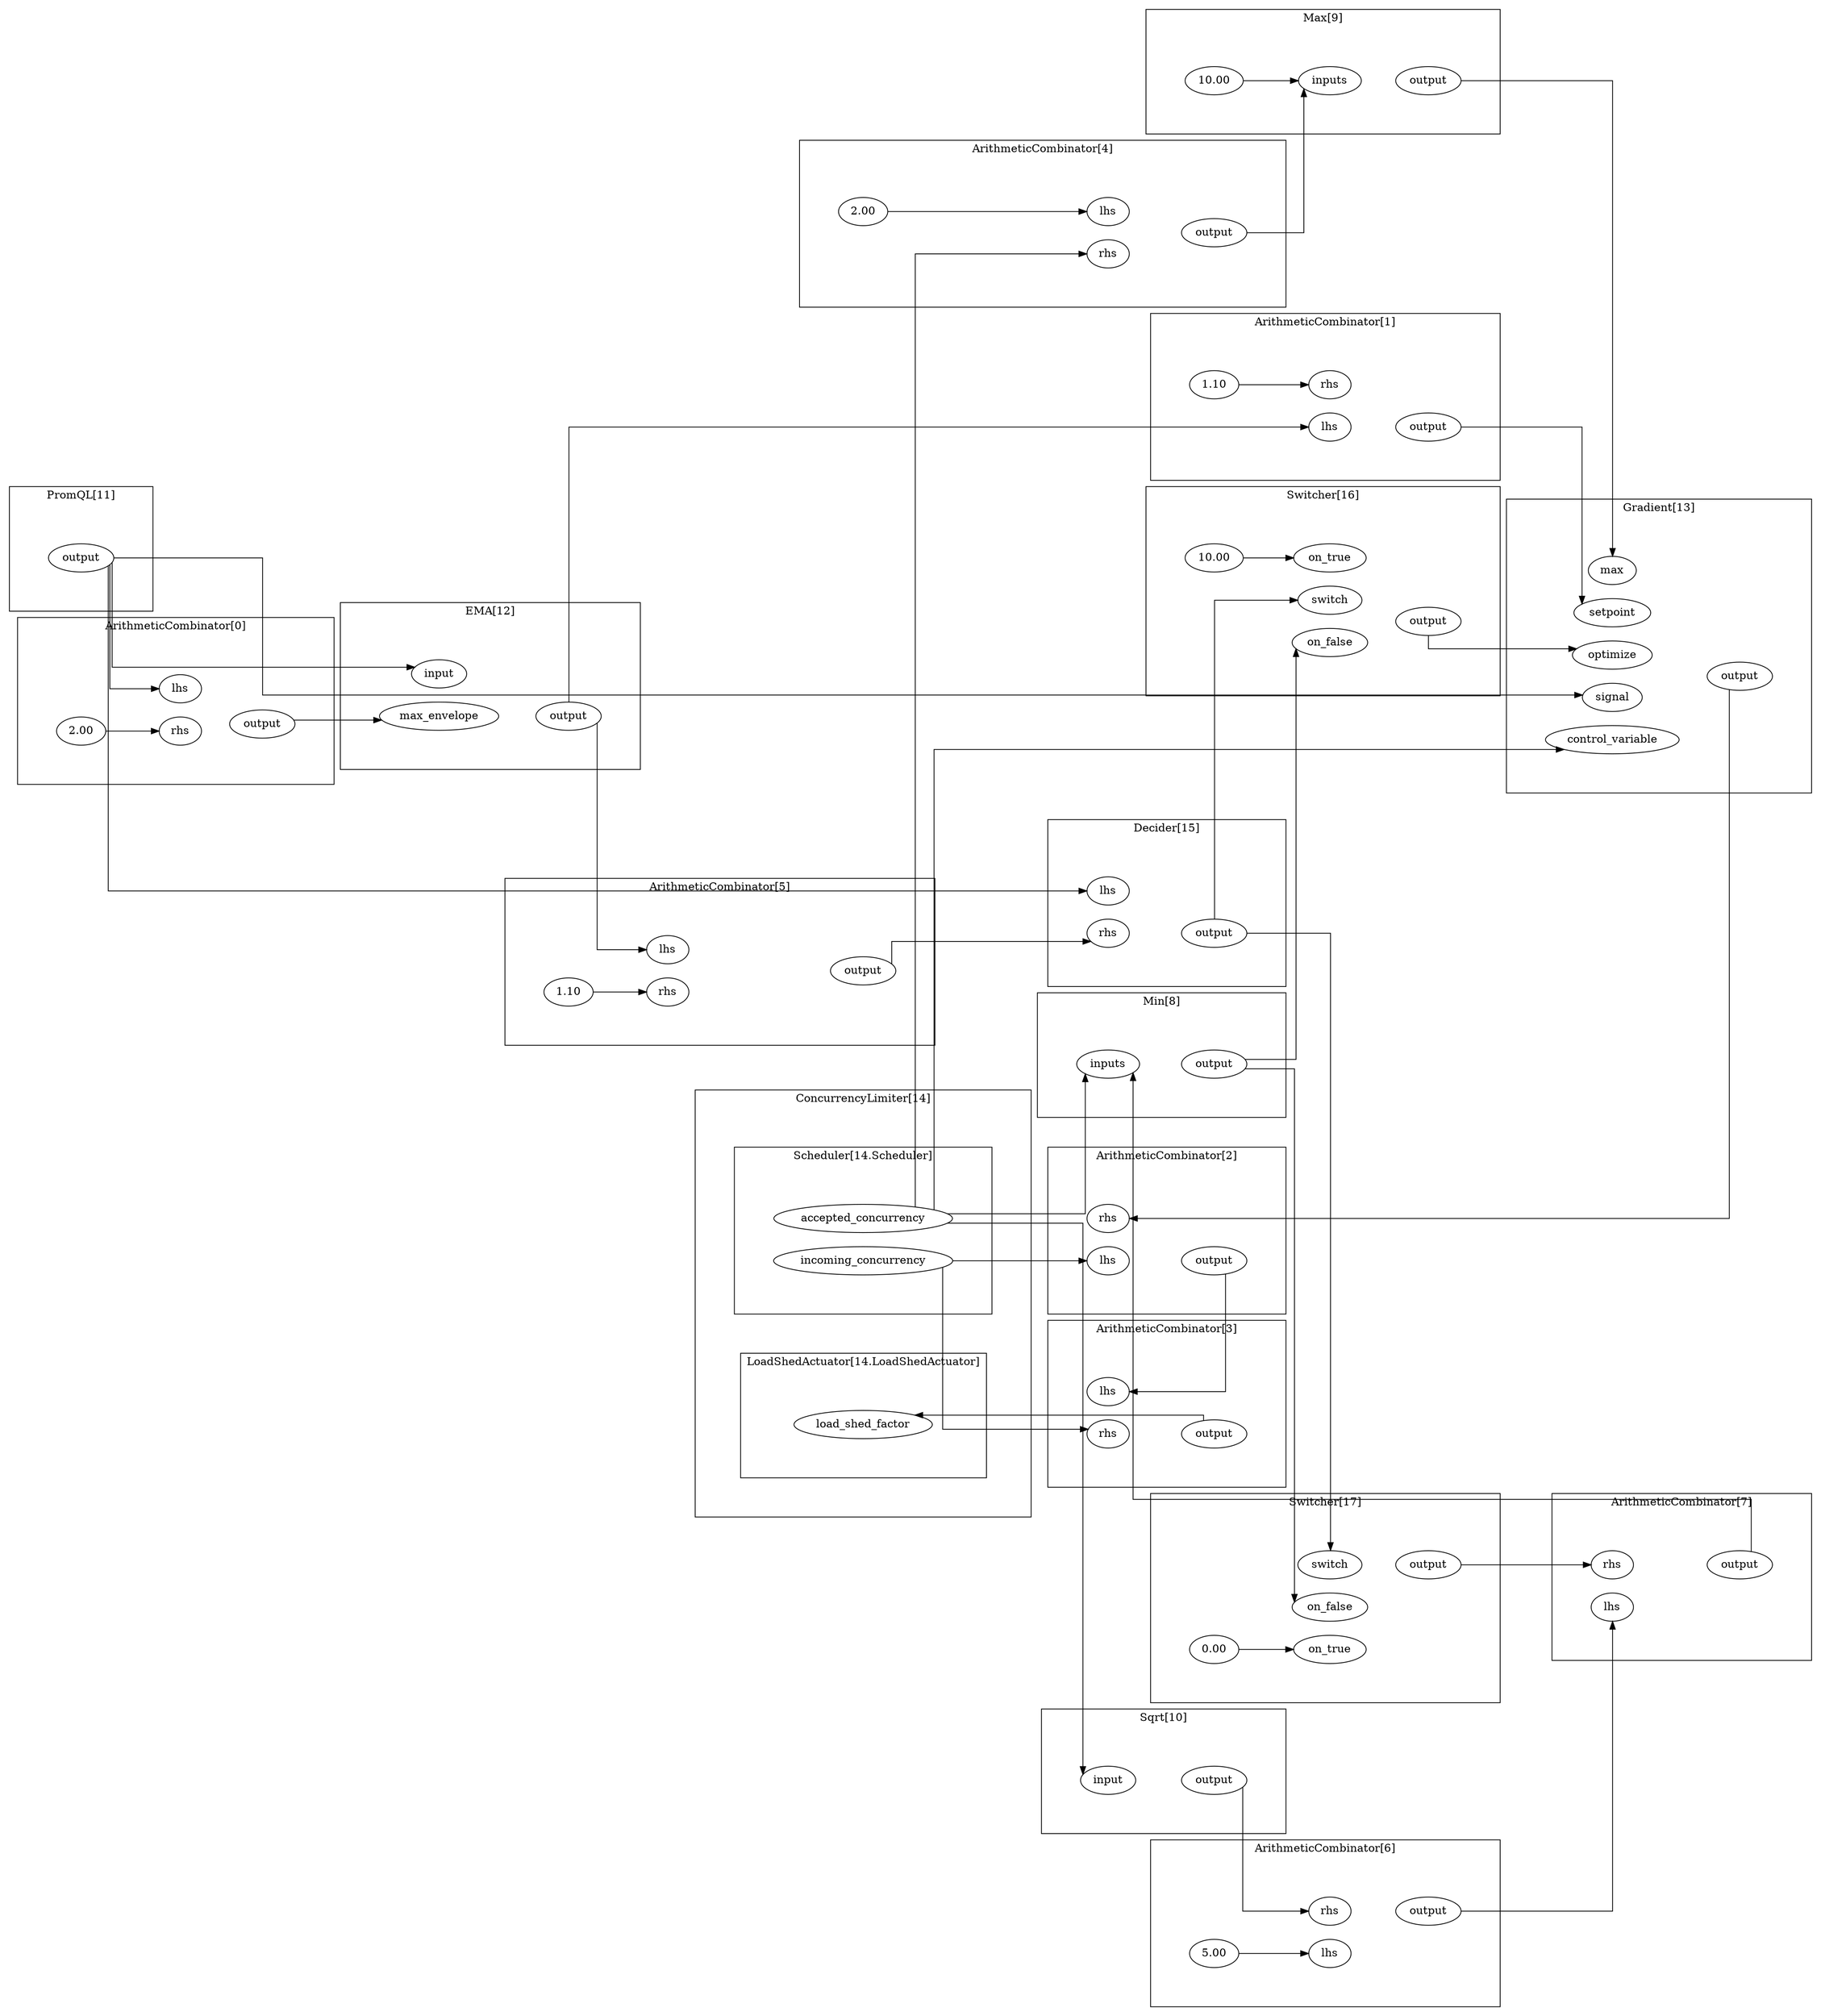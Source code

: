 digraph  {
	subgraph cluster_s1 {
		label="ArithmeticCombinator[0]";margin="50.0";
		n4[label="2.00"];
		n2[label="lhs"];
		n5[label="output"];
		n3[label="rhs"];
		n4->n3;
		n3->n5[style="invis"];
		{rank=same; n2;n3;};
		{rank=same; n5;};
		
	}
	subgraph cluster_s6 {
		label="ArithmeticCombinator[1]";margin="50.0";
		n8[label="1.10"];
		n9[label="lhs"];
		n10[label="output"];
		n7[label="rhs"];
		n8->n7;
		n9->n10[style="invis"];
		{rank=same; n7;n9;};
		{rank=same; n10;};
		
	}
	subgraph cluster_s11 {
		label="ArithmeticCombinator[2]";margin="50.0";
		n13[label="lhs"];
		n14[label="output"];
		n12[label="rhs"];
		n13->n14[style="invis"];
		{rank=same; n12;n13;};
		{rank=same; n14;};
		
	}
	subgraph cluster_s15 {
		label="ArithmeticCombinator[3]";margin="50.0";
		n16[label="lhs"];
		n18[label="output"];
		n17[label="rhs"];
		n17->n18[style="invis"];
		{rank=same; n16;n17;};
		{rank=same; n18;};
		
	}
	subgraph cluster_s19 {
		label="ArithmeticCombinator[4]";margin="50.0";
		n21[label="2.00"];
		n20[label="lhs"];
		n23[label="output"];
		n22[label="rhs"];
		n21->n20;
		n22->n23[style="invis"];
		{rank=same; n20;n22;};
		{rank=same; n23;};
		
	}
	subgraph cluster_s24 {
		label="ArithmeticCombinator[5]";margin="50.0";
		n27[label="1.10"];
		n25[label="lhs"];
		n28[label="output"];
		n26[label="rhs"];
		n27->n26;
		n26->n28[style="invis"];
		{rank=same; n25;n26;};
		{rank=same; n28;};
		
	}
	subgraph cluster_s29 {
		label="ArithmeticCombinator[6]";margin="50.0";
		n31[label="5.00"];
		n30[label="lhs"];
		n33[label="output"];
		n32[label="rhs"];
		n31->n30;
		n32->n33[style="invis"];
		{rank=same; n30;n32;};
		{rank=same; n33;};
		
	}
	subgraph cluster_s34 {
		label="ArithmeticCombinator[7]";margin="50.0";
		n35[label="lhs"];
		n37[label="output"];
		n36[label="rhs"];
		n36->n37[style="invis"];
		{rank=same; n35;n36;};
		{rank=same; n37;};
		
	}
	subgraph cluster_s61 {
		subgraph cluster_s65 {
			label="LoadShedActuator[14.LoadShedActuator]";margin="50.0";
			n66[label="load_shed_factor"];
			{rank=same; n66;};
			
		}
		subgraph cluster_s62 {
			label="Scheduler[14.Scheduler]";margin="50.0";
			n63[label="accepted_concurrency"];
			n64[label="incoming_concurrency"];
			{rank=same; n63;n64;};
			
		}
		label="ConcurrencyLimiter[14]";margin="50.0";
		
	}
	subgraph cluster_s67 {
		label="Decider[15]";margin="50.0";
		n68[label="lhs"];
		n70[label="output"];
		n69[label="rhs"];
		n69->n70[style="invis"];
		{rank=same; n68;n69;};
		{rank=same; n70;};
		
	}
	subgraph cluster_s50 {
		label="EMA[12]";margin="50.0";
		n51[label="input"];
		n52[label="max_envelope"];
		n53[label="output"];
		n52->n53[style="invis"];
		{rank=same; n51;n52;};
		{rank=same; n53;};
		
	}
	subgraph cluster_s54 {
		label="Gradient[13]";margin="50.0";
		n57[label="control_variable"];
		n56[label="max"];
		n55[label="optimize"];
		n60[label="output"];
		n59[label="setpoint"];
		n58[label="signal"];
		n59->n60[style="invis"];
		{rank=same; n55;n56;n57;n58;n59;};
		{rank=same; n60;};
		
	}
	subgraph cluster_s41 {
		label="Max[9]";margin="50.0";
		n43[label="10.00"];
		n42[label="inputs"];
		n44[label="output"];
		n43->n42;
		n42->n44[style="invis"];
		{rank=same; n42;n42;};
		{rank=same; n44;};
		
	}
	subgraph cluster_s38 {
		label="Min[8]";margin="50.0";
		n39[label="inputs"];
		n40[label="output"];
		n39->n40[style="invis"];
		{rank=same; n39;n39;};
		{rank=same; n40;};
		
	}
	subgraph cluster_s48 {
		label="PromQL[11]";margin="50.0";
		n49[label="output"];
		{rank=same; n49;};
		
	}
	subgraph cluster_s45 {
		label="Sqrt[10]";margin="50.0";
		n46[label="input"];
		n47[label="output"];
		n46->n47[style="invis"];
		{rank=same; n46;};
		{rank=same; n47;};
		
	}
	subgraph cluster_s71 {
		label="Switcher[16]";margin="50.0";
		n73[label="10.00"];
		n74[label="on_false"];
		n72[label="on_true"];
		n76[label="output"];
		n75[label="switch"];
		n73->n72;
		n75->n76[style="invis"];
		{rank=same; n72;n74;n75;};
		{rank=same; n76;};
		
	}
	subgraph cluster_s77 {
		label="Switcher[17]";margin="50.0";
		n79[label="0.00"];
		n80[label="on_false"];
		n78[label="on_true"];
		n82[label="output"];
		n81[label="switch"];
		n79->n78;
		n81->n82[style="invis"];
		{rank=same; n78;n80;n81;};
		{rank=same; n82;};
		
	}
	rankdir="LR";splines="ortho";
	n63->n22;
	n63->n39;
	n63->n46;
	n63->n57;
	n64->n13;
	n64->n17;
	n18->n66;
	n53->n9;
	n53->n25;
	n76->n55;
	n82->n36;
	n10->n59;
	n33->n35;
	n49->n2;
	n49->n51;
	n49->n58;
	n49->n68;
	n14->n16;
	n37->n39;
	n47->n32;
	n60->n12;
	n70->n75;
	n70->n81;
	n5->n52;
	n28->n69;
	n40->n74;
	n40->n80;
	n44->n56;
	n23->n42;
	
}
